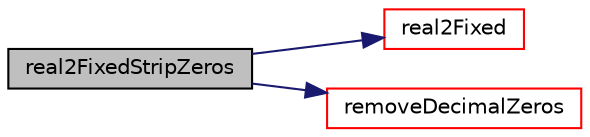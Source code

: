 digraph "real2FixedStripZeros"
{
 // LATEX_PDF_SIZE
  edge [fontname="Helvetica",fontsize="10",labelfontname="Helvetica",labelfontsize="10"];
  node [fontname="Helvetica",fontsize="10",shape=record];
  rankdir="LR";
  Node1 [label="real2FixedStripZeros",height=0.2,width=0.4,color="black", fillcolor="grey75", style="filled", fontcolor="black",tooltip="Convert to fixed point variable and remove zeros."];
  Node1 -> Node2 [color="midnightblue",fontsize="10",style="solid",fontname="Helvetica"];
  Node2 [label="real2Fixed",height=0.2,width=0.4,color="red", fillcolor="white", style="filled",URL="$namespacepFlow.html#a2468d40e6d50e0ecb071a5a675562faf",tooltip="Convert floating point variable to string with fixed number of precisions."];
  Node1 -> Node6 [color="midnightblue",fontsize="10",style="solid",fontname="Helvetica"];
  Node6 [label="removeDecimalZeros",height=0.2,width=0.4,color="red", fillcolor="white", style="filled",URL="$namespacepFlow.html#a8a721cd37f226035a59b780dc7f48194",tooltip="Remove zeros from decimal part of a string number."];
}
